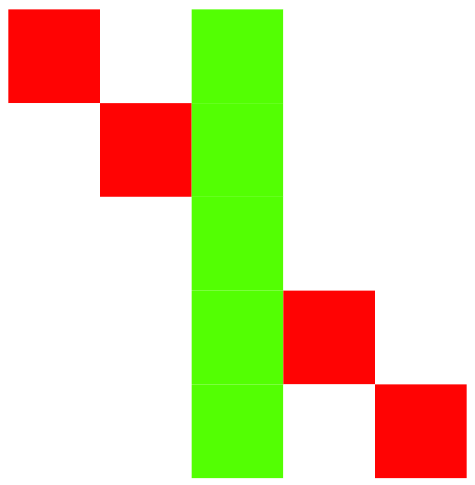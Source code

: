 digraph imagen{
    image[shape=none, margin=0,label=<
    <TABLE BORDER="0" CELLBORDER="0" CELLSPACING="0" CELLPADDING="15">
       <TR>
            <TD BGCOLOR="#FF0303">   </TD>
            <TD BGCOLOR="#FFFFFF">   </TD>
            <TD BGCOLOR="#53FF03">   </TD>
            <TD BGCOLOR="#FFFFFF">   </TD>
            <TD BGCOLOR="#FFFFFF">   </TD>
       </TR>
       <TR>
            <TD BGCOLOR="#FFFFFF">   </TD>
            <TD BGCOLOR="#FF0303">   </TD>
            <TD BGCOLOR="#53FF03">   </TD>
            <TD BGCOLOR="#FFFFFF">   </TD>
            <TD BGCOLOR="#FFFFFF">   </TD>
       </TR>
       <TR>
            <TD BGCOLOR="#FFFFFF">   </TD>
            <TD BGCOLOR="#FFFFFF">   </TD>
            <TD BGCOLOR="#53FF03">   </TD>
            <TD BGCOLOR="#FFFFFF">   </TD>
            <TD BGCOLOR="#FFFFFF">   </TD>
       </TR>
       <TR>
            <TD BGCOLOR="#FFFFFF">   </TD>
            <TD BGCOLOR="#FFFFFF">   </TD>
            <TD BGCOLOR="#53FF03">   </TD>
            <TD BGCOLOR="#FF0303">   </TD>
            <TD BGCOLOR="#FFFFFF">   </TD>
       </TR>
       <TR>
            <TD BGCOLOR="#FFFFFF">   </TD>
            <TD BGCOLOR="#FFFFFF">   </TD>
            <TD BGCOLOR="#53FF03">   </TD>
            <TD BGCOLOR="#FFFFFF">   </TD>
            <TD BGCOLOR="#FF0303">   </TD>
       </TR>
    </TABLE>>];
}